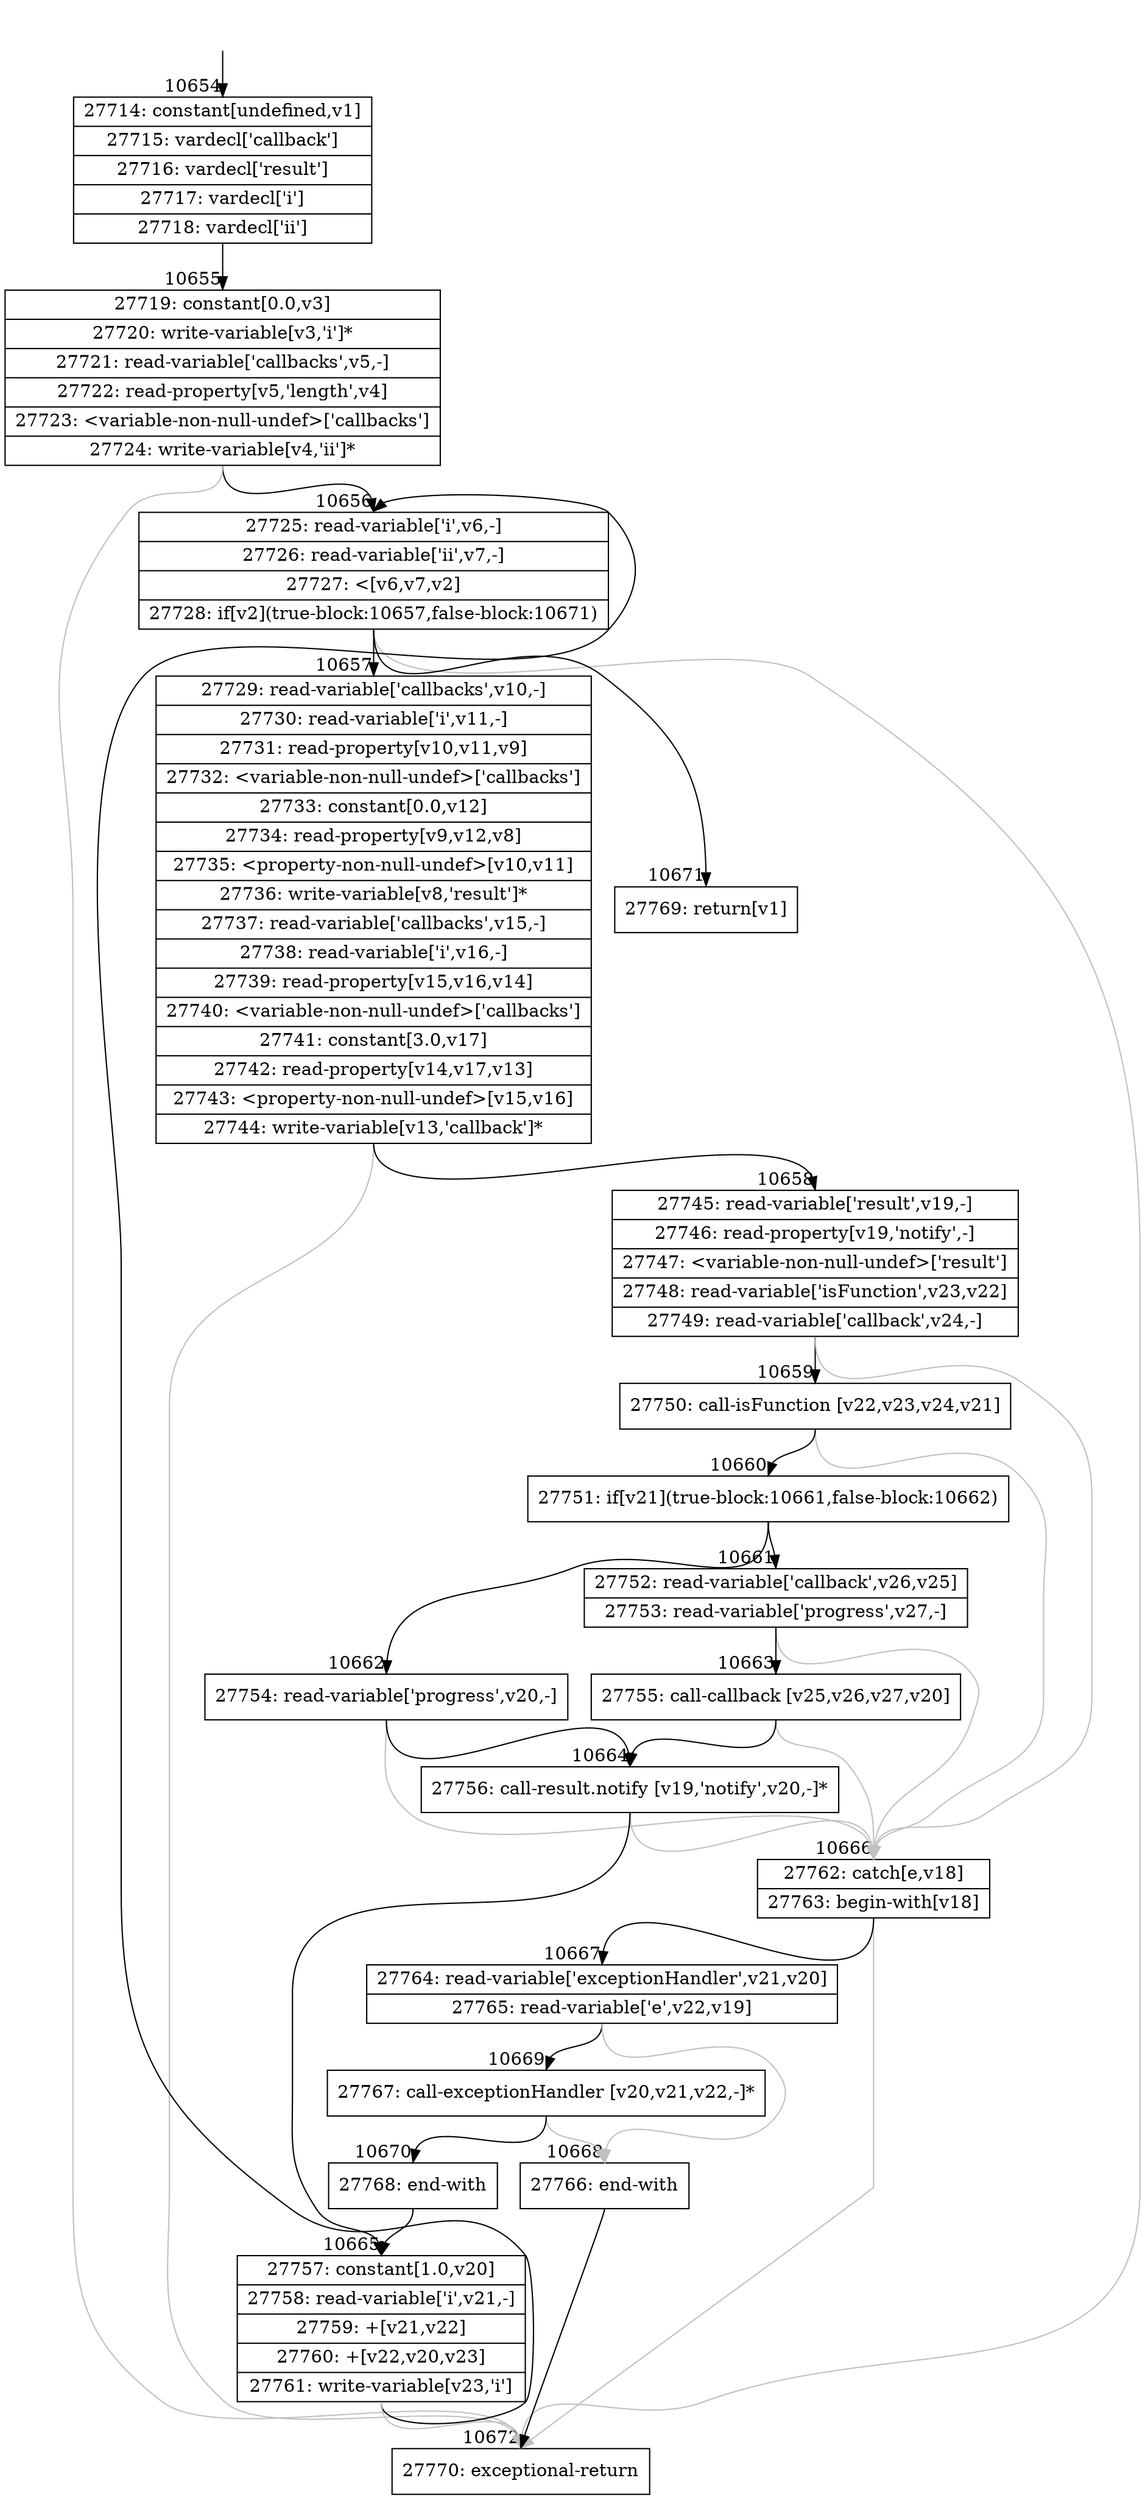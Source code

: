 digraph {
rankdir="TD"
BB_entry819[shape=none,label=""];
BB_entry819 -> BB10654 [tailport=s, headport=n, headlabel="    10654"]
BB10654 [shape=record label="{27714: constant[undefined,v1]|27715: vardecl['callback']|27716: vardecl['result']|27717: vardecl['i']|27718: vardecl['ii']}" ] 
BB10654 -> BB10655 [tailport=s, headport=n, headlabel="      10655"]
BB10655 [shape=record label="{27719: constant[0.0,v3]|27720: write-variable[v3,'i']*|27721: read-variable['callbacks',v5,-]|27722: read-property[v5,'length',v4]|27723: \<variable-non-null-undef\>['callbacks']|27724: write-variable[v4,'ii']*}" ] 
BB10655 -> BB10656 [tailport=s, headport=n, headlabel="      10656"]
BB10655 -> BB10672 [tailport=s, headport=n, color=gray, headlabel="      10672"]
BB10656 [shape=record label="{27725: read-variable['i',v6,-]|27726: read-variable['ii',v7,-]|27727: \<[v6,v7,v2]|27728: if[v2](true-block:10657,false-block:10671)}" ] 
BB10656 -> BB10657 [tailport=s, headport=n, headlabel="      10657"]
BB10656 -> BB10671 [tailport=s, headport=n, headlabel="      10671"]
BB10656 -> BB10672 [tailport=s, headport=n, color=gray]
BB10657 [shape=record label="{27729: read-variable['callbacks',v10,-]|27730: read-variable['i',v11,-]|27731: read-property[v10,v11,v9]|27732: \<variable-non-null-undef\>['callbacks']|27733: constant[0.0,v12]|27734: read-property[v9,v12,v8]|27735: \<property-non-null-undef\>[v10,v11]|27736: write-variable[v8,'result']*|27737: read-variable['callbacks',v15,-]|27738: read-variable['i',v16,-]|27739: read-property[v15,v16,v14]|27740: \<variable-non-null-undef\>['callbacks']|27741: constant[3.0,v17]|27742: read-property[v14,v17,v13]|27743: \<property-non-null-undef\>[v15,v16]|27744: write-variable[v13,'callback']*}" ] 
BB10657 -> BB10658 [tailport=s, headport=n, headlabel="      10658"]
BB10657 -> BB10672 [tailport=s, headport=n, color=gray]
BB10658 [shape=record label="{27745: read-variable['result',v19,-]|27746: read-property[v19,'notify',-]|27747: \<variable-non-null-undef\>['result']|27748: read-variable['isFunction',v23,v22]|27749: read-variable['callback',v24,-]}" ] 
BB10658 -> BB10659 [tailport=s, headport=n, headlabel="      10659"]
BB10658 -> BB10666 [tailport=s, headport=n, color=gray, headlabel="      10666"]
BB10659 [shape=record label="{27750: call-isFunction [v22,v23,v24,v21]}" ] 
BB10659 -> BB10660 [tailport=s, headport=n, headlabel="      10660"]
BB10659 -> BB10666 [tailport=s, headport=n, color=gray]
BB10660 [shape=record label="{27751: if[v21](true-block:10661,false-block:10662)}" ] 
BB10660 -> BB10661 [tailport=s, headport=n, headlabel="      10661"]
BB10660 -> BB10662 [tailport=s, headport=n, headlabel="      10662"]
BB10661 [shape=record label="{27752: read-variable['callback',v26,v25]|27753: read-variable['progress',v27,-]}" ] 
BB10661 -> BB10663 [tailport=s, headport=n, headlabel="      10663"]
BB10661 -> BB10666 [tailport=s, headport=n, color=gray]
BB10662 [shape=record label="{27754: read-variable['progress',v20,-]}" ] 
BB10662 -> BB10664 [tailport=s, headport=n, headlabel="      10664"]
BB10662 -> BB10666 [tailport=s, headport=n, color=gray]
BB10663 [shape=record label="{27755: call-callback [v25,v26,v27,v20]}" ] 
BB10663 -> BB10664 [tailport=s, headport=n]
BB10663 -> BB10666 [tailport=s, headport=n, color=gray]
BB10664 [shape=record label="{27756: call-result.notify [v19,'notify',v20,-]*}" ] 
BB10664 -> BB10665 [tailport=s, headport=n, headlabel="      10665"]
BB10664 -> BB10666 [tailport=s, headport=n, color=gray]
BB10665 [shape=record label="{27757: constant[1.0,v20]|27758: read-variable['i',v21,-]|27759: +[v21,v22]|27760: +[v22,v20,v23]|27761: write-variable[v23,'i']}" ] 
BB10665 -> BB10656 [tailport=s, headport=n]
BB10665 -> BB10672 [tailport=s, headport=n, color=gray]
BB10666 [shape=record label="{27762: catch[e,v18]|27763: begin-with[v18]}" ] 
BB10666 -> BB10667 [tailport=s, headport=n, headlabel="      10667"]
BB10666 -> BB10672 [tailport=s, headport=n, color=gray]
BB10667 [shape=record label="{27764: read-variable['exceptionHandler',v21,v20]|27765: read-variable['e',v22,v19]}" ] 
BB10667 -> BB10669 [tailport=s, headport=n, headlabel="      10669"]
BB10667 -> BB10668 [tailport=s, headport=n, color=gray, headlabel="      10668"]
BB10668 [shape=record label="{27766: end-with}" ] 
BB10668 -> BB10672 [tailport=s, headport=n]
BB10669 [shape=record label="{27767: call-exceptionHandler [v20,v21,v22,-]*}" ] 
BB10669 -> BB10670 [tailport=s, headport=n, headlabel="      10670"]
BB10669 -> BB10668 [tailport=s, headport=n, color=gray]
BB10670 [shape=record label="{27768: end-with}" ] 
BB10670 -> BB10665 [tailport=s, headport=n]
BB10671 [shape=record label="{27769: return[v1]}" ] 
BB10672 [shape=record label="{27770: exceptional-return}" ] 
//#$~ 14647
}
